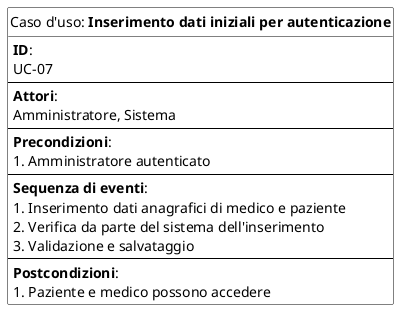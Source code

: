 @startuml inserimentoDatiIniziali
hide circle

skinparam class {
  BackgroundColor White
  BorderColor Black
}

class "Caso d'uso: **Inserimento dati iniziali per autenticazione**" {
  **ID**: 
  UC-07
  --
  **Attori**:
  Amministratore, Sistema
  --
  **Precondizioni**:
  1. Amministratore autenticato
  --
  **Sequenza di eventi**:
  1. Inserimento dati anagrafici di medico e paziente
  2. Verifica da parte del sistema dell'inserimento
  3. Validazione e salvataggio
  --
  **Postcondizioni**:
  1. Paziente e medico possono accedere
}
@enduml

